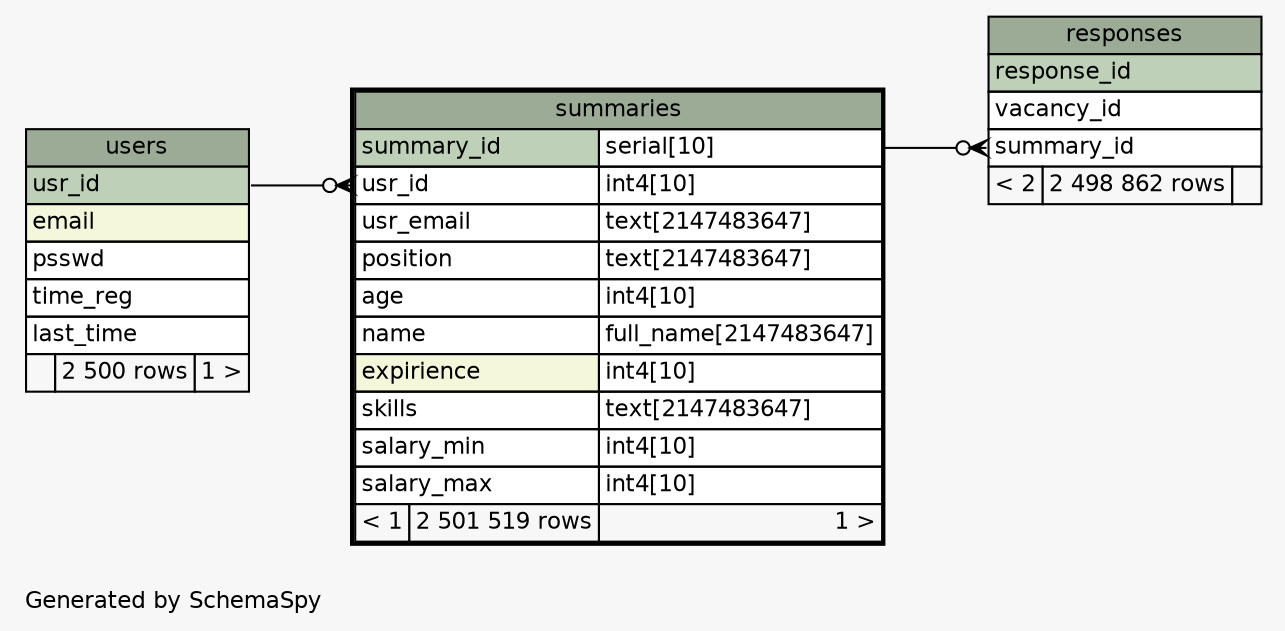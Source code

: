 // dot 2.38.0 on Windows 10 10.0
// SchemaSpy rev 590
digraph "oneDegreeRelationshipsDiagram" {
  graph [
    rankdir="RL"
    bgcolor="#f7f7f7"
    label="\nGenerated by SchemaSpy"
    labeljust="l"
    nodesep="0.18"
    ranksep="0.46"
    fontname="Helvetica"
    fontsize="11"
  ];
  node [
    fontname="Helvetica"
    fontsize="11"
    shape="plaintext"
  ];
  edge [
    arrowsize="0.8"
  ];
  "responses":"summary_id":w -> "summaries":"summary_id.type":e [arrowhead=none dir=back arrowtail=crowodot];
  "summaries":"usr_id":w -> "users":"usr_id":e [arrowhead=none dir=back arrowtail=crowodot];
  "responses" [
    label=<
    <TABLE BORDER="0" CELLBORDER="1" CELLSPACING="0" BGCOLOR="#ffffff">
      <TR><TD COLSPAN="3" BGCOLOR="#9bab96" ALIGN="CENTER">responses</TD></TR>
      <TR><TD PORT="response_id" COLSPAN="3" BGCOLOR="#bed1b8" ALIGN="LEFT">response_id</TD></TR>
      <TR><TD PORT="vacancy_id" COLSPAN="3" ALIGN="LEFT">vacancy_id</TD></TR>
      <TR><TD PORT="summary_id" COLSPAN="3" ALIGN="LEFT">summary_id</TD></TR>
      <TR><TD ALIGN="LEFT" BGCOLOR="#f7f7f7">&lt; 2</TD><TD ALIGN="RIGHT" BGCOLOR="#f7f7f7">2 498 862 rows</TD><TD ALIGN="RIGHT" BGCOLOR="#f7f7f7">  </TD></TR>
    </TABLE>>
    URL="responses.html"
    tooltip="responses"
  ];
  "summaries" [
    label=<
    <TABLE BORDER="2" CELLBORDER="1" CELLSPACING="0" BGCOLOR="#ffffff">
      <TR><TD COLSPAN="3" BGCOLOR="#9bab96" ALIGN="CENTER">summaries</TD></TR>
      <TR><TD PORT="summary_id" COLSPAN="2" BGCOLOR="#bed1b8" ALIGN="LEFT">summary_id</TD><TD PORT="summary_id.type" ALIGN="LEFT">serial[10]</TD></TR>
      <TR><TD PORT="usr_id" COLSPAN="2" ALIGN="LEFT">usr_id</TD><TD PORT="usr_id.type" ALIGN="LEFT">int4[10]</TD></TR>
      <TR><TD PORT="usr_email" COLSPAN="2" ALIGN="LEFT">usr_email</TD><TD PORT="usr_email.type" ALIGN="LEFT">text[2147483647]</TD></TR>
      <TR><TD PORT="position" COLSPAN="2" ALIGN="LEFT">position</TD><TD PORT="position.type" ALIGN="LEFT">text[2147483647]</TD></TR>
      <TR><TD PORT="age" COLSPAN="2" ALIGN="LEFT">age</TD><TD PORT="age.type" ALIGN="LEFT">int4[10]</TD></TR>
      <TR><TD PORT="name" COLSPAN="2" ALIGN="LEFT">name</TD><TD PORT="name.type" ALIGN="LEFT">full_name[2147483647]</TD></TR>
      <TR><TD PORT="expirience" COLSPAN="2" BGCOLOR="#f4f7da" ALIGN="LEFT">expirience</TD><TD PORT="expirience.type" ALIGN="LEFT">int4[10]</TD></TR>
      <TR><TD PORT="skills" COLSPAN="2" ALIGN="LEFT">skills</TD><TD PORT="skills.type" ALIGN="LEFT">text[2147483647]</TD></TR>
      <TR><TD PORT="salary_min" COLSPAN="2" ALIGN="LEFT">salary_min</TD><TD PORT="salary_min.type" ALIGN="LEFT">int4[10]</TD></TR>
      <TR><TD PORT="salary_max" COLSPAN="2" ALIGN="LEFT">salary_max</TD><TD PORT="salary_max.type" ALIGN="LEFT">int4[10]</TD></TR>
      <TR><TD ALIGN="LEFT" BGCOLOR="#f7f7f7">&lt; 1</TD><TD ALIGN="RIGHT" BGCOLOR="#f7f7f7">2 501 519 rows</TD><TD ALIGN="RIGHT" BGCOLOR="#f7f7f7">1 &gt;</TD></TR>
    </TABLE>>
    URL="summaries.html"
    tooltip="summaries"
  ];
  "users" [
    label=<
    <TABLE BORDER="0" CELLBORDER="1" CELLSPACING="0" BGCOLOR="#ffffff">
      <TR><TD COLSPAN="3" BGCOLOR="#9bab96" ALIGN="CENTER">users</TD></TR>
      <TR><TD PORT="usr_id" COLSPAN="3" BGCOLOR="#bed1b8" ALIGN="LEFT">usr_id</TD></TR>
      <TR><TD PORT="email" COLSPAN="3" BGCOLOR="#f4f7da" ALIGN="LEFT">email</TD></TR>
      <TR><TD PORT="psswd" COLSPAN="3" ALIGN="LEFT">psswd</TD></TR>
      <TR><TD PORT="time_reg" COLSPAN="3" ALIGN="LEFT">time_reg</TD></TR>
      <TR><TD PORT="last_time" COLSPAN="3" ALIGN="LEFT">last_time</TD></TR>
      <TR><TD ALIGN="LEFT" BGCOLOR="#f7f7f7">  </TD><TD ALIGN="RIGHT" BGCOLOR="#f7f7f7">2 500 rows</TD><TD ALIGN="RIGHT" BGCOLOR="#f7f7f7">1 &gt;</TD></TR>
    </TABLE>>
    URL="users.html"
    tooltip="users"
  ];
}

